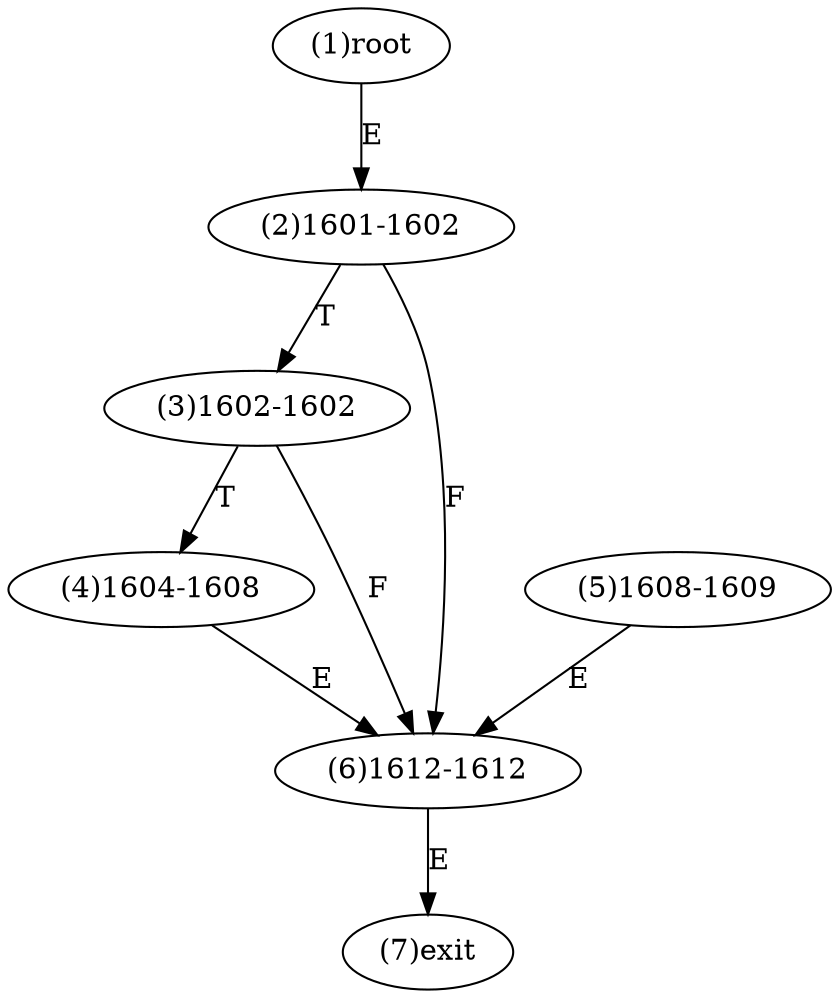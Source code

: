 digraph "" { 
1[ label="(1)root"];
2[ label="(2)1601-1602"];
3[ label="(3)1602-1602"];
4[ label="(4)1604-1608"];
5[ label="(5)1608-1609"];
6[ label="(6)1612-1612"];
7[ label="(7)exit"];
1->2[ label="E"];
2->6[ label="F"];
2->3[ label="T"];
3->6[ label="F"];
3->4[ label="T"];
4->6[ label="E"];
5->6[ label="E"];
6->7[ label="E"];
}